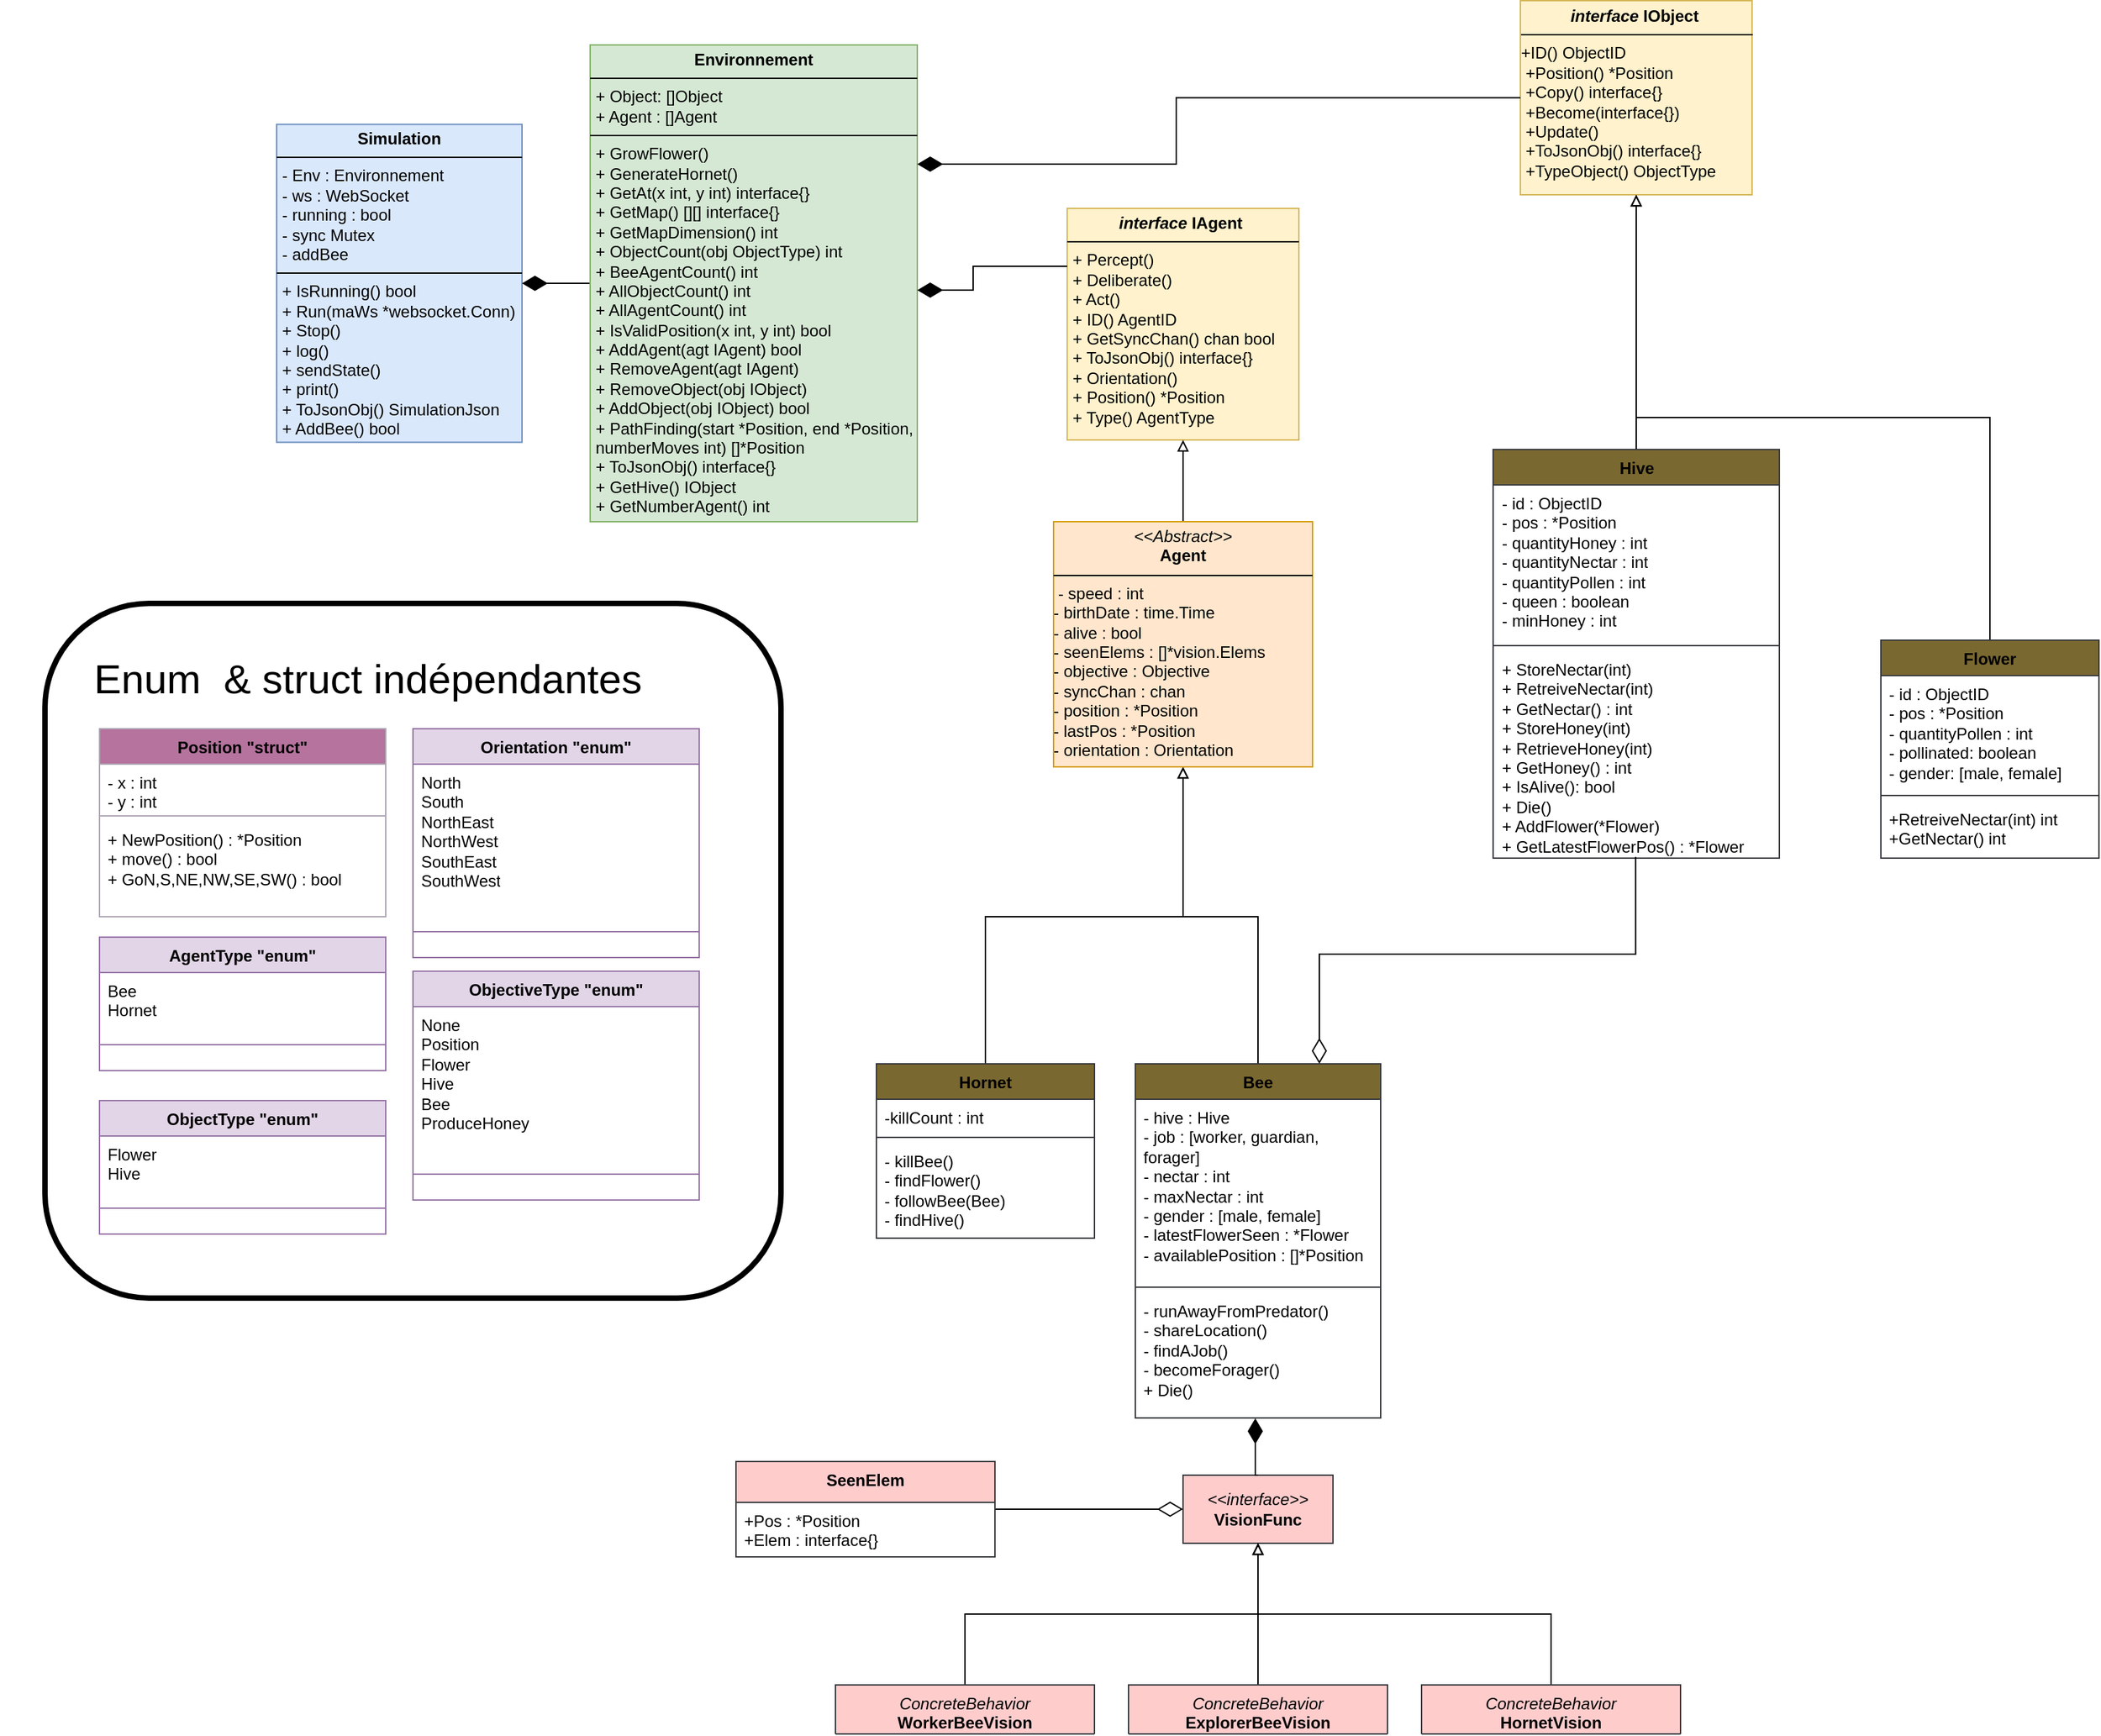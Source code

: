 <mxfile version="26.0.4">
  <diagram name="Page-1" id="HGpFZIgrX5HXIKhn64qT">
    <mxGraphModel dx="3695" dy="1498" grid="1" gridSize="10" guides="1" tooltips="1" connect="1" arrows="1" fold="1" page="1" pageScale="1" pageWidth="827" pageHeight="1169" math="0" shadow="0">
      <root>
        <mxCell id="0" />
        <mxCell id="1" parent="0" />
        <mxCell id="73OWAqlcFQXWZOg_Nexa-3" value="&lt;p style=&quot;margin:0px;margin-top:4px;text-align:center;&quot;&gt;&lt;b&gt;&lt;i&gt;interface&lt;/i&gt; IAgent&amp;nbsp;&lt;/b&gt;&lt;/p&gt;&lt;hr size=&quot;1&quot; style=&quot;border-style:solid;&quot;&gt;&lt;p style=&quot;margin:0px;margin-left:4px;&quot;&gt;&lt;/p&gt;&lt;p style=&quot;margin:0px;margin-left:4px;&quot;&gt;+ Percept()&lt;/p&gt;&lt;p style=&quot;margin:0px;margin-left:4px;&quot;&gt;+ Deliberate()&lt;/p&gt;&lt;p style=&quot;margin:0px;margin-left:4px;&quot;&gt;+ Act()&lt;/p&gt;&lt;p style=&quot;margin:0px;margin-left:4px;&quot;&gt;+ ID() AgentID&lt;/p&gt;&lt;p style=&quot;margin:0px;margin-left:4px;&quot;&gt;&lt;span class=&quot;&quot;&gt;+ GetSyncChan() &lt;/span&gt;&lt;span class=&quot;hljs-keyword&quot;&gt;chan&lt;/span&gt;&lt;span class=&quot;&quot;&gt; &lt;/span&gt;&lt;span class=&quot;hljs-type&quot;&gt;bool&lt;/span&gt;&lt;/p&gt;&lt;p style=&quot;margin:0px;margin-left:4px;&quot;&gt;&lt;span class=&quot;&quot;&gt;+ ToJsonObj() &lt;/span&gt;&lt;span class=&quot;hljs-keyword&quot;&gt;interface&lt;/span&gt;&lt;span class=&quot;&quot;&gt;{}&lt;/span&gt;&lt;/p&gt;&lt;p style=&quot;margin:0px;margin-left:4px;&quot;&gt;+ Orientation()&lt;/p&gt;&lt;p style=&quot;margin:0px;margin-left:4px;&quot;&gt;+ Position() *Position&lt;/p&gt;&lt;p style=&quot;margin:0px;margin-left:4px;&quot;&gt;+ Type() AgentType&lt;br&gt;&lt;/p&gt;" style="verticalAlign=top;align=left;overflow=fill;html=1;whiteSpace=wrap;fillColor=#fff2cc;strokeColor=#d6b656;" parent="1" vertex="1">
          <mxGeometry x="370" y="180" width="170" height="170" as="geometry" />
        </mxCell>
        <mxCell id="73OWAqlcFQXWZOg_Nexa-19" style="edgeStyle=orthogonalEdgeStyle;rounded=0;orthogonalLoop=1;jettySize=auto;html=1;exitX=0.5;exitY=0;exitDx=0;exitDy=0;entryX=0.5;entryY=1;entryDx=0;entryDy=0;endArrow=block;endFill=0;" parent="1" source="26" target="73OWAqlcFQXWZOg_Nexa-18" edge="1">
          <mxGeometry relative="1" as="geometry">
            <Array as="points">
              <mxPoint x="510" y="700" />
              <mxPoint x="455" y="700" />
            </Array>
            <mxPoint x="510" y="640" as="sourcePoint" />
          </mxGeometry>
        </mxCell>
        <mxCell id="73OWAqlcFQXWZOg_Nexa-20" value="" style="edgeStyle=orthogonalEdgeStyle;rounded=0;orthogonalLoop=1;jettySize=auto;html=1;endArrow=block;endFill=0;" parent="1" source="73OWAqlcFQXWZOg_Nexa-12" target="73OWAqlcFQXWZOg_Nexa-18" edge="1">
          <mxGeometry relative="1" as="geometry">
            <Array as="points">
              <mxPoint x="310" y="700" />
              <mxPoint x="455" y="700" />
            </Array>
          </mxGeometry>
        </mxCell>
        <mxCell id="73OWAqlcFQXWZOg_Nexa-12" value="Hornet" style="swimlane;fontStyle=1;align=center;verticalAlign=top;childLayout=stackLayout;horizontal=1;startSize=26;horizontalStack=0;resizeParent=1;resizeParentMax=0;resizeLast=0;collapsible=1;marginBottom=0;whiteSpace=wrap;html=1;fillColor=#7A6831;strokeColor=#36393d;" parent="1" vertex="1">
          <mxGeometry x="230" y="808" width="160" height="128" as="geometry" />
        </mxCell>
        <mxCell id="n9HBEQxdO-5HL-zYlEdZ-55" value="&lt;div&gt;-killCount : int&lt;br&gt;&lt;/div&gt;" style="text;strokeColor=none;fillColor=none;align=left;verticalAlign=top;spacingLeft=4;spacingRight=4;overflow=hidden;rotatable=0;points=[[0,0.5],[1,0.5]];portConstraint=eastwest;whiteSpace=wrap;html=1;" vertex="1" parent="73OWAqlcFQXWZOg_Nexa-12">
          <mxGeometry y="26" width="160" height="24" as="geometry" />
        </mxCell>
        <mxCell id="73OWAqlcFQXWZOg_Nexa-14" value="" style="line;strokeWidth=1;fillColor=none;align=left;verticalAlign=middle;spacingTop=-1;spacingLeft=3;spacingRight=3;rotatable=0;labelPosition=right;points=[];portConstraint=eastwest;strokeColor=inherit;" parent="73OWAqlcFQXWZOg_Nexa-12" vertex="1">
          <mxGeometry y="50" width="160" height="8" as="geometry" />
        </mxCell>
        <mxCell id="73OWAqlcFQXWZOg_Nexa-15" value="&lt;div&gt;- killBee()&lt;br&gt;&lt;/div&gt;&lt;div&gt;- findFlower()&lt;/div&gt;&lt;div&gt;&lt;span style=&quot;background-color: initial;&quot;&gt;- followBee(Bee)&lt;/span&gt;&lt;br&gt;&lt;/div&gt;&lt;div&gt;- findHive()&lt;/div&gt;" style="text;strokeColor=none;fillColor=none;align=left;verticalAlign=top;spacingLeft=4;spacingRight=4;overflow=hidden;rotatable=0;points=[[0,0.5],[1,0.5]];portConstraint=eastwest;whiteSpace=wrap;html=1;" parent="73OWAqlcFQXWZOg_Nexa-12" vertex="1">
          <mxGeometry y="58" width="160" height="70" as="geometry" />
        </mxCell>
        <mxCell id="2" style="edgeStyle=none;html=1;exitX=0.5;exitY=0;exitDx=0;exitDy=0;entryX=0.5;entryY=1;entryDx=0;entryDy=0;endArrow=block;endFill=0;" parent="1" source="73OWAqlcFQXWZOg_Nexa-18" target="73OWAqlcFQXWZOg_Nexa-3" edge="1">
          <mxGeometry relative="1" as="geometry" />
        </mxCell>
        <mxCell id="73OWAqlcFQXWZOg_Nexa-18" value="&lt;p style=&quot;margin:0px;margin-top:4px;text-align:center;&quot;&gt;&lt;i&gt;&amp;lt;&amp;lt;Abstract&amp;gt;&amp;gt;&lt;/i&gt;&lt;br&gt;&lt;b&gt;Agent&lt;/b&gt;&lt;/p&gt;&lt;hr size=&quot;1&quot; style=&quot;border-style:solid;&quot;&gt;&lt;div&gt;&lt;span style=&quot;background-color: initial;&quot;&gt;&amp;nbsp;- speed : int&lt;/span&gt;&lt;/div&gt;&lt;div&gt;&lt;span style=&quot;background-color: initial;&quot;&gt;- birthDate : time.Time&lt;/span&gt;&lt;/div&gt;&lt;div&gt;&lt;span style=&quot;background-color: initial;&quot;&gt;- alive : bool&lt;/span&gt;&lt;/div&gt;&lt;div&gt;&lt;span style=&quot;background-color: initial;&quot;&gt;- seenElems : []*vision.Elems&lt;/span&gt;&lt;/div&gt;&lt;div&gt;&lt;span style=&quot;background-color: initial;&quot;&gt;- objective : Objective&lt;/span&gt;&lt;/div&gt;&lt;div&gt;&lt;span style=&quot;background-color: initial;&quot;&gt;- syncChan : chan&lt;/span&gt;&lt;/div&gt;&lt;div&gt;&lt;span style=&quot;background-color: initial;&quot;&gt;- position : *Position&lt;/span&gt;&lt;/div&gt;&lt;div&gt;&lt;span style=&quot;background-color: initial;&quot;&gt;- lastPos : *Position&lt;/span&gt;&lt;/div&gt;&lt;div&gt;&lt;span style=&quot;background-color: initial;&quot;&gt;- orientation : Orientation&amp;nbsp;&lt;/span&gt;&lt;/div&gt;" style="verticalAlign=top;align=left;overflow=fill;html=1;whiteSpace=wrap;fillColor=#ffe6cc;strokeColor=#d79b00;fillStyle=auto;" parent="1" vertex="1">
          <mxGeometry x="360" y="410" width="190" height="180" as="geometry" />
        </mxCell>
        <mxCell id="73OWAqlcFQXWZOg_Nexa-22" value="&lt;p style=&quot;margin:0px;margin-top:4px;text-align:center;&quot;&gt;&lt;b&gt;Simulation&lt;/b&gt;&lt;/p&gt;&lt;hr size=&quot;1&quot; style=&quot;border-style:solid;&quot;&gt;&lt;p style=&quot;margin:0px;margin-left:4px;&quot;&gt;- Env : Environnement&lt;/p&gt;&lt;p style=&quot;margin:0px;margin-left:4px;&quot;&gt;- ws : WebSocket&lt;/p&gt;&lt;p style=&quot;margin:0px;margin-left:4px;&quot;&gt;- running : bool&lt;/p&gt;&lt;p style=&quot;margin:0px;margin-left:4px;&quot;&gt;- sync Mutex&lt;/p&gt;&lt;p style=&quot;margin:0px;margin-left:4px;&quot;&gt;- addBee&lt;/p&gt;&lt;hr size=&quot;1&quot; style=&quot;border-style:solid;&quot;&gt;&lt;p style=&quot;margin:0px;margin-left:4px;&quot;&gt;+ IsRunning() bool&lt;/p&gt;&lt;p style=&quot;margin:0px;margin-left:4px;&quot;&gt;+ Run(maWs *websocket.Conn)&lt;/p&gt;&lt;p style=&quot;margin:0px;margin-left:4px;&quot;&gt;+ Stop()&lt;/p&gt;&lt;p style=&quot;margin:0px;margin-left:4px;&quot;&gt;+ log()&lt;/p&gt;&lt;p style=&quot;margin:0px;margin-left:4px;&quot;&gt;+ sendState()&lt;/p&gt;&lt;p style=&quot;margin:0px;margin-left:4px;&quot;&gt;+ print()&lt;/p&gt;&lt;p style=&quot;margin:0px;margin-left:4px;&quot;&gt;+ ToJsonObj() SimulationJson&lt;/p&gt;&lt;p style=&quot;margin:0px;margin-left:4px;&quot;&gt;+ AddBee() bool&lt;/p&gt;" style="verticalAlign=top;align=left;overflow=fill;html=1;whiteSpace=wrap;fillColor=#dae8fc;strokeColor=#6c8ebf;" parent="1" vertex="1">
          <mxGeometry x="-210" y="118.29" width="180" height="233.43" as="geometry" />
        </mxCell>
        <mxCell id="73OWAqlcFQXWZOg_Nexa-25" style="edgeStyle=orthogonalEdgeStyle;rounded=0;orthogonalLoop=1;jettySize=auto;html=1;exitX=0;exitY=0.5;exitDx=0;exitDy=0;endArrow=diamondThin;endFill=1;endSize=16;" parent="1" source="73OWAqlcFQXWZOg_Nexa-23" target="73OWAqlcFQXWZOg_Nexa-22" edge="1">
          <mxGeometry relative="1" as="geometry" />
        </mxCell>
        <mxCell id="73OWAqlcFQXWZOg_Nexa-23" value="&lt;p style=&quot;margin:0px;margin-top:4px;text-align:center;&quot;&gt;&lt;b&gt;Environnement&lt;/b&gt;&lt;/p&gt;&lt;hr size=&quot;1&quot; style=&quot;border-style:solid;&quot;&gt;&lt;p style=&quot;margin:0px;margin-left:4px;&quot;&gt;+ Object: []Object&lt;/p&gt;&lt;p style=&quot;margin:0px;margin-left:4px;&quot;&gt;+ Agent : []Agent&lt;/p&gt;&lt;hr size=&quot;1&quot; style=&quot;border-style:solid;&quot;&gt;&lt;p style=&quot;margin:0px;margin-left:4px;&quot;&gt;+ GrowFlower()&lt;/p&gt;&lt;p style=&quot;margin:0px;margin-left:4px;&quot;&gt;+ GenerateHornet()&lt;/p&gt;&lt;p style=&quot;margin:0px;margin-left:4px;&quot;&gt;+ GetAt(x int, y int) interface{}&lt;/p&gt;&lt;p style=&quot;margin:0px;margin-left:4px;&quot;&gt;+ GetMap() [][] interface{}&lt;/p&gt;&lt;p style=&quot;margin:0px;margin-left:4px;&quot;&gt;+ GetMapDimension() int&lt;/p&gt;&lt;p style=&quot;margin:0px;margin-left:4px;&quot;&gt;+ ObjectCount(obj ObjectType) int&lt;/p&gt;&lt;p style=&quot;margin:0px;margin-left:4px;&quot;&gt;+ BeeAgentCount() int&lt;/p&gt;&lt;p style=&quot;margin:0px;margin-left:4px;&quot;&gt;+ AllObjectCount() int&lt;/p&gt;&lt;p style=&quot;margin:0px;margin-left:4px;&quot;&gt;+ AllAgentCount() int&lt;/p&gt;&lt;p style=&quot;margin:0px;margin-left:4px;&quot;&gt;+ IsValidPosition(x int, y int) bool&lt;/p&gt;&lt;p style=&quot;margin:0px;margin-left:4px;&quot;&gt;+ AddAgent(agt IAgent) bool&lt;/p&gt;&lt;p style=&quot;margin:0px;margin-left:4px;&quot;&gt;+ RemoveAgent(agt IAgent)&lt;/p&gt;&lt;p style=&quot;margin:0px;margin-left:4px;&quot;&gt;+ RemoveObject(obj IObject)&lt;/p&gt;&lt;p style=&quot;margin:0px;margin-left:4px;&quot;&gt;+ AddObject(obj IObject) bool&lt;/p&gt;&lt;p style=&quot;margin:0px;margin-left:4px;&quot;&gt;+ PathFinding(start *Position, end *Position, numberMoves int) []*Position&lt;/p&gt;&lt;p style=&quot;margin:0px;margin-left:4px;&quot;&gt;+ ToJsonObj() interface{}&lt;/p&gt;&lt;p style=&quot;margin:0px;margin-left:4px;&quot;&gt;+ GetHive() IObject&lt;/p&gt;&lt;p style=&quot;margin:0px;margin-left:4px;&quot;&gt;+ GetNumberAgent() int&lt;/p&gt;" style="verticalAlign=top;align=left;overflow=fill;html=1;whiteSpace=wrap;fillColor=#d5e8d4;strokeColor=#82b366;" parent="1" vertex="1">
          <mxGeometry x="20" y="60" width="240" height="350" as="geometry" />
        </mxCell>
        <mxCell id="73OWAqlcFQXWZOg_Nexa-28" value="&lt;p style=&quot;margin:0px;margin-top:4px;text-align:center;&quot;&gt;&lt;b&gt;&lt;font face=&quot;Helvetica&quot;&gt;&lt;i&gt;interface&lt;/i&gt; IObject&amp;nbsp;&lt;/font&gt;&lt;/b&gt;&lt;/p&gt;&lt;hr size=&quot;1&quot; style=&quot;border-style:solid;&quot;&gt;&lt;font face=&quot;Helvetica&quot;&gt;&lt;span class=&quot;&quot;&gt;+ID() ObjectID&lt;br&gt;&amp;nbsp;+Position() *Position&lt;br&gt;&amp;nbsp;+Copy() interface{}&lt;br&gt;&amp;nbsp;+Become(interface{})&lt;br&gt;&amp;nbsp;+Update()&lt;br&gt;&amp;nbsp;+ToJsonObj() interface{}&lt;br&gt;&amp;nbsp;+TypeObject() ObjectType&lt;/span&gt;&lt;/font&gt;" style="verticalAlign=top;align=left;overflow=fill;html=1;whiteSpace=wrap;fillColor=#fff2cc;strokeColor=#d6b656;" parent="1" vertex="1">
          <mxGeometry x="702.5" y="27.5" width="170" height="142.5" as="geometry" />
        </mxCell>
        <mxCell id="73OWAqlcFQXWZOg_Nexa-34" style="edgeStyle=orthogonalEdgeStyle;rounded=0;orthogonalLoop=1;jettySize=auto;html=1;endArrow=diamondThin;endFill=1;endSize=16;entryX=1;entryY=0.25;entryDx=0;entryDy=0;exitX=0;exitY=0.5;exitDx=0;exitDy=0;" parent="1" source="73OWAqlcFQXWZOg_Nexa-28" target="73OWAqlcFQXWZOg_Nexa-23" edge="1">
          <mxGeometry relative="1" as="geometry">
            <mxPoint x="753.75" y="-60" as="sourcePoint" />
            <mxPoint x="266.25" y="123.75" as="targetPoint" />
            <Array as="points">
              <mxPoint x="450" y="99" />
              <mxPoint x="450" y="147" />
            </Array>
          </mxGeometry>
        </mxCell>
        <mxCell id="73OWAqlcFQXWZOg_Nexa-49" style="edgeStyle=orthogonalEdgeStyle;rounded=0;orthogonalLoop=1;jettySize=auto;html=1;exitX=0.5;exitY=0;exitDx=0;exitDy=0;entryX=0.5;entryY=1;entryDx=0;entryDy=0;endArrow=block;endFill=0;" parent="1" source="73OWAqlcFQXWZOg_Nexa-35" target="73OWAqlcFQXWZOg_Nexa-28" edge="1">
          <mxGeometry relative="1" as="geometry">
            <mxPoint x="882.5" y="360" as="targetPoint" />
          </mxGeometry>
        </mxCell>
        <mxCell id="73OWAqlcFQXWZOg_Nexa-35" value="Flower" style="swimlane;fontStyle=1;align=center;verticalAlign=top;childLayout=stackLayout;horizontal=1;startSize=26;horizontalStack=0;resizeParent=1;resizeParentMax=0;resizeLast=0;collapsible=1;marginBottom=0;whiteSpace=wrap;html=1;fillColor=#7A6831;strokeColor=#36393d;" parent="1" vertex="1">
          <mxGeometry x="967" y="497" width="160" height="160" as="geometry" />
        </mxCell>
        <mxCell id="n9HBEQxdO-5HL-zYlEdZ-54" value="&lt;div&gt;- id : ObjectID&lt;/div&gt;&lt;div&gt;- pos : *Position&lt;br&gt;&lt;/div&gt;- quantityPollen : int&lt;br&gt;- pollinated: boolean&lt;br&gt;- gender: [male, female]" style="text;strokeColor=none;fillColor=none;align=left;verticalAlign=top;spacingLeft=4;spacingRight=4;overflow=hidden;rotatable=0;points=[[0,0.5],[1,0.5]];portConstraint=eastwest;whiteSpace=wrap;html=1;" vertex="1" parent="73OWAqlcFQXWZOg_Nexa-35">
          <mxGeometry y="26" width="160" height="84" as="geometry" />
        </mxCell>
        <mxCell id="73OWAqlcFQXWZOg_Nexa-37" value="" style="line;strokeWidth=1;fillColor=none;align=left;verticalAlign=middle;spacingTop=-1;spacingLeft=3;spacingRight=3;rotatable=0;labelPosition=right;points=[];portConstraint=eastwest;strokeColor=inherit;" parent="73OWAqlcFQXWZOg_Nexa-35" vertex="1">
          <mxGeometry y="110" width="160" height="8" as="geometry" />
        </mxCell>
        <mxCell id="73OWAqlcFQXWZOg_Nexa-36" value="&lt;div&gt;+RetreiveNectar(int) int&lt;br&gt;+GetNectar() int&lt;/div&gt;" style="text;strokeColor=none;fillColor=none;align=left;verticalAlign=top;spacingLeft=4;spacingRight=4;overflow=hidden;rotatable=0;points=[[0,0.5],[1,0.5]];portConstraint=eastwest;whiteSpace=wrap;html=1;" parent="73OWAqlcFQXWZOg_Nexa-35" vertex="1">
          <mxGeometry y="118" width="160" height="42" as="geometry" />
        </mxCell>
        <mxCell id="73OWAqlcFQXWZOg_Nexa-51" style="edgeStyle=orthogonalEdgeStyle;rounded=0;orthogonalLoop=1;jettySize=auto;html=1;exitX=0.5;exitY=0;exitDx=0;exitDy=0;entryX=0.5;entryY=1;entryDx=0;entryDy=0;endArrow=block;endFill=0;" parent="1" source="73OWAqlcFQXWZOg_Nexa-39" target="73OWAqlcFQXWZOg_Nexa-28" edge="1">
          <mxGeometry relative="1" as="geometry">
            <mxPoint x="787.5" y="400" as="targetPoint" />
          </mxGeometry>
        </mxCell>
        <mxCell id="73OWAqlcFQXWZOg_Nexa-39" value="Hive" style="swimlane;fontStyle=1;align=center;verticalAlign=top;childLayout=stackLayout;horizontal=1;startSize=26;horizontalStack=0;resizeParent=1;resizeParentMax=0;resizeLast=0;collapsible=1;marginBottom=0;whiteSpace=wrap;html=1;fillColor=#7A6831;strokeColor=#36393d;" parent="1" vertex="1">
          <mxGeometry x="682.5" y="357" width="210" height="300" as="geometry" />
        </mxCell>
        <mxCell id="73OWAqlcFQXWZOg_Nexa-40" value="&lt;div&gt;- id : ObjectID&lt;/div&gt;&lt;div&gt;- pos : *Position&lt;br&gt;&lt;/div&gt;&lt;div&gt;- quantityHoney : int&lt;/div&gt;- quantityNectar : int&lt;br&gt;- quantityPollen : int&lt;br&gt;- queen : boolean&lt;br&gt;- minHoney : int" style="text;strokeColor=none;fillColor=none;align=left;verticalAlign=top;spacingLeft=4;spacingRight=4;overflow=hidden;rotatable=0;points=[[0,0.5],[1,0.5]];portConstraint=eastwest;whiteSpace=wrap;html=1;" parent="73OWAqlcFQXWZOg_Nexa-39" vertex="1">
          <mxGeometry y="26" width="210" height="114" as="geometry" />
        </mxCell>
        <mxCell id="73OWAqlcFQXWZOg_Nexa-41" value="" style="line;strokeWidth=1;fillColor=none;align=left;verticalAlign=middle;spacingTop=-1;spacingLeft=3;spacingRight=3;rotatable=0;labelPosition=right;points=[];portConstraint=eastwest;strokeColor=inherit;" parent="73OWAqlcFQXWZOg_Nexa-39" vertex="1">
          <mxGeometry y="140" width="210" height="8" as="geometry" />
        </mxCell>
        <mxCell id="73OWAqlcFQXWZOg_Nexa-42" value="&lt;div&gt;+ StoreNectar(int)&lt;br&gt;&lt;/div&gt;&lt;div&gt;+ RetreiveNectar(int)&lt;/div&gt;&lt;div&gt;+ GetNectar() : int&lt;br&gt;&lt;/div&gt;&lt;div&gt;+ StoreHoney(int)&lt;/div&gt;&lt;div&gt;+ RetrieveHoney(int) &lt;br&gt;&lt;/div&gt;&lt;div&gt;+ GetHoney() : int&lt;br&gt;&lt;/div&gt;&lt;div&gt;+ IsAlive(): bool&lt;/div&gt;&lt;div&gt;+ Die()&lt;/div&gt;&lt;div&gt;+ AddFlower(*Flower)&lt;/div&gt;&lt;div&gt;+ GetLatestFlowerPos() : *Flower&lt;br&gt;&lt;/div&gt;&lt;div&gt;&lt;br&gt;&lt;/div&gt;" style="text;strokeColor=none;fillColor=none;align=left;verticalAlign=top;spacingLeft=4;spacingRight=4;overflow=hidden;rotatable=0;points=[[0,0.5],[1,0.5]];portConstraint=eastwest;whiteSpace=wrap;html=1;" parent="73OWAqlcFQXWZOg_Nexa-39" vertex="1">
          <mxGeometry y="148" width="210" height="152" as="geometry" />
        </mxCell>
        <mxCell id="n9HBEQxdO-5HL-zYlEdZ-48" style="edgeStyle=orthogonalEdgeStyle;rounded=0;orthogonalLoop=1;jettySize=auto;html=1;exitX=0;exitY=0.5;exitDx=0;exitDy=0;entryX=1;entryY=0.5;entryDx=0;entryDy=0;startArrow=diamondThin;startFill=0;endArrow=none;endFill=0;startSize=16;" edge="1" parent="1" source="73OWAqlcFQXWZOg_Nexa-52" target="n9HBEQxdO-5HL-zYlEdZ-45">
          <mxGeometry relative="1" as="geometry" />
        </mxCell>
        <mxCell id="73OWAqlcFQXWZOg_Nexa-52" value="&lt;i&gt;&amp;lt;&amp;lt;interface&amp;gt;&amp;gt;&lt;/i&gt;&lt;br&gt;&lt;div&gt;&lt;b&gt;VisionFunc&lt;/b&gt;&lt;/div&gt;" style="html=1;whiteSpace=wrap;fillColor=#ffcccc;strokeColor=#36393d;" parent="1" vertex="1">
          <mxGeometry x="455" y="1110" width="110" height="50" as="geometry" />
        </mxCell>
        <mxCell id="73OWAqlcFQXWZOg_Nexa-53" style="edgeStyle=orthogonalEdgeStyle;rounded=0;orthogonalLoop=1;jettySize=auto;html=1;exitX=0.5;exitY=0;exitDx=0;exitDy=0;endArrow=diamondThin;endFill=1;endSize=16;entryX=0.489;entryY=1.003;entryDx=0;entryDy=0;entryPerimeter=0;" parent="1" source="73OWAqlcFQXWZOg_Nexa-52" target="28" edge="1">
          <mxGeometry relative="1" as="geometry">
            <mxPoint x="509" y="1074" as="targetPoint" />
          </mxGeometry>
        </mxCell>
        <mxCell id="73OWAqlcFQXWZOg_Nexa-55" style="edgeStyle=orthogonalEdgeStyle;rounded=0;orthogonalLoop=1;jettySize=auto;html=1;exitX=0.5;exitY=0;exitDx=0;exitDy=0;entryX=0.5;entryY=1;entryDx=0;entryDy=0;endArrow=block;endFill=0;" parent="1" source="20" target="73OWAqlcFQXWZOg_Nexa-52" edge="1">
          <mxGeometry relative="1" as="geometry" />
        </mxCell>
        <mxCell id="5" style="edgeStyle=orthogonalEdgeStyle;rounded=0;orthogonalLoop=1;jettySize=auto;html=1;exitX=0;exitY=0.25;exitDx=0;exitDy=0;endArrow=diamondThin;endFill=1;endSize=16;" parent="1" source="73OWAqlcFQXWZOg_Nexa-3" edge="1">
          <mxGeometry relative="1" as="geometry">
            <mxPoint x="830" y="95" as="sourcePoint" />
            <mxPoint x="260" y="240" as="targetPoint" />
            <Array as="points">
              <mxPoint x="301" y="223" />
              <mxPoint x="301" y="240" />
            </Array>
          </mxGeometry>
        </mxCell>
        <mxCell id="20" value="&lt;i style=&quot;font-weight: 400;&quot;&gt;ConcreteBehavior&lt;br&gt;&lt;/i&gt;&lt;span style=&quot;font-weight: 400;&quot;&gt;&lt;b&gt;WorkerBeeVision&lt;br&gt;&lt;/b&gt;&lt;/span&gt;" style="swimlane;fontStyle=1;align=center;verticalAlign=top;childLayout=stackLayout;horizontal=1;startSize=40;horizontalStack=0;resizeParent=1;resizeParentMax=0;resizeLast=0;collapsible=1;marginBottom=0;whiteSpace=wrap;html=1;fillColor=#ffcccc;strokeColor=#36393d;" parent="1" vertex="1">
          <mxGeometry x="200" y="1264" width="190" height="36" as="geometry" />
        </mxCell>
        <mxCell id="n9HBEQxdO-5HL-zYlEdZ-58" style="edgeStyle=orthogonalEdgeStyle;shape=connector;rounded=0;orthogonalLoop=1;jettySize=auto;html=1;exitX=0.75;exitY=0;exitDx=0;exitDy=0;strokeColor=default;align=center;verticalAlign=middle;fontFamily=Helvetica;fontSize=11;fontColor=default;labelBackgroundColor=default;endArrow=none;endFill=0;entryX=0.498;entryY=0.994;entryDx=0;entryDy=0;entryPerimeter=0;startArrow=diamondThin;startFill=0;startSize=16;" edge="1" parent="1" source="26" target="73OWAqlcFQXWZOg_Nexa-42">
          <mxGeometry relative="1" as="geometry">
            <mxPoint x="780" y="690" as="targetPoint" />
          </mxGeometry>
        </mxCell>
        <mxCell id="26" value="Bee" style="swimlane;fontStyle=1;align=center;verticalAlign=top;childLayout=stackLayout;horizontal=1;startSize=26;horizontalStack=0;resizeParent=1;resizeParentMax=0;resizeLast=0;collapsible=1;marginBottom=0;whiteSpace=wrap;html=1;fillColor=#7A6831;strokeColor=#36393d;" parent="1" vertex="1">
          <mxGeometry x="420" y="808" width="180" height="260" as="geometry" />
        </mxCell>
        <mxCell id="29" value="&lt;div&gt;- hive : Hive&lt;br&gt;&lt;/div&gt;&lt;div&gt;- job : [worker, guardian, forager]&lt;br&gt;&lt;/div&gt;&lt;div&gt;- nectar : int&lt;/div&gt;&lt;div&gt;- maxNectar : int&lt;/div&gt;&lt;div&gt;&lt;span style=&quot;background-color: initial;&quot;&gt;- gender : [male, female]&lt;/span&gt;&lt;/div&gt;&lt;div&gt;&lt;span style=&quot;background-color: initial;&quot;&gt;- latestFlowerSeen : *Flower&lt;/span&gt;&lt;/div&gt;&lt;div&gt;&lt;span style=&quot;background-color: initial;&quot;&gt;- availablePosition : []*Position&lt;/span&gt;&lt;/div&gt;" style="text;strokeColor=none;fillColor=none;align=left;verticalAlign=top;spacingLeft=4;spacingRight=4;overflow=hidden;rotatable=0;points=[[0,0.5],[1,0.5]];portConstraint=eastwest;whiteSpace=wrap;html=1;" parent="26" vertex="1">
          <mxGeometry y="26" width="180" height="134" as="geometry" />
        </mxCell>
        <mxCell id="27" value="" style="line;strokeWidth=1;fillColor=none;align=left;verticalAlign=middle;spacingTop=-1;spacingLeft=3;spacingRight=3;rotatable=0;labelPosition=right;points=[];portConstraint=eastwest;strokeColor=inherit;" parent="26" vertex="1">
          <mxGeometry y="160" width="180" height="8" as="geometry" />
        </mxCell>
        <mxCell id="28" value="&lt;span style=&quot;background-color: initial;&quot;&gt;- runAwayFromPredator()&lt;/span&gt;&lt;br&gt;&lt;div&gt;- shareLocation()&lt;/div&gt;&lt;div&gt;- findAJob()&lt;/div&gt;&lt;div&gt;- becomeForager()&lt;/div&gt;&lt;div&gt;+ Die()&lt;/div&gt;" style="text;strokeColor=none;fillColor=none;align=left;verticalAlign=top;spacingLeft=4;spacingRight=4;overflow=hidden;rotatable=0;points=[[0,0.5],[1,0.5]];portConstraint=eastwest;whiteSpace=wrap;html=1;" parent="26" vertex="1">
          <mxGeometry y="168" width="180" height="92" as="geometry" />
        </mxCell>
        <mxCell id="Lo6yCbSQAKc7gAuxm41h-45" value="&lt;font style=&quot;font-size: 30px;&quot;&gt;Enum &amp;nbsp;&amp;amp; struct indépendantes&lt;/font&gt;" style="text;html=1;align=center;verticalAlign=middle;whiteSpace=wrap;rounded=0;" parent="1" vertex="1">
          <mxGeometry x="-413" y="510" width="540" height="30" as="geometry" />
        </mxCell>
        <mxCell id="Lo6yCbSQAKc7gAuxm41h-48" value="Orientation &quot;enum&quot;" style="swimlane;fontStyle=1;align=center;verticalAlign=top;childLayout=stackLayout;horizontal=1;startSize=26;horizontalStack=0;resizeParent=1;resizeParentMax=0;resizeLast=0;collapsible=1;marginBottom=0;whiteSpace=wrap;html=1;fillColor=#e1d5e7;strokeColor=#9673a6;" parent="1" vertex="1">
          <mxGeometry x="-110" y="562" width="210" height="168" as="geometry" />
        </mxCell>
        <mxCell id="Lo6yCbSQAKc7gAuxm41h-49" value="North&lt;div&gt;South&lt;/div&gt;&lt;div&gt;NorthEast&lt;/div&gt;&lt;div&gt;NorthWest&lt;/div&gt;&lt;div&gt;SouthEast&lt;/div&gt;&lt;div&gt;SouthWest&lt;/div&gt;" style="text;strokeColor=none;fillColor=none;align=left;verticalAlign=top;spacingLeft=4;spacingRight=4;overflow=hidden;rotatable=0;points=[[0,0.5],[1,0.5]];portConstraint=eastwest;whiteSpace=wrap;html=1;" parent="Lo6yCbSQAKc7gAuxm41h-48" vertex="1">
          <mxGeometry y="26" width="210" height="104" as="geometry" />
        </mxCell>
        <mxCell id="Lo6yCbSQAKc7gAuxm41h-50" value="" style="line;strokeWidth=1;fillColor=none;align=left;verticalAlign=middle;spacingTop=-1;spacingLeft=3;spacingRight=3;rotatable=0;labelPosition=right;points=[];portConstraint=eastwest;strokeColor=inherit;" parent="Lo6yCbSQAKc7gAuxm41h-48" vertex="1">
          <mxGeometry y="130" width="210" height="38" as="geometry" />
        </mxCell>
        <mxCell id="Lo6yCbSQAKc7gAuxm41h-51" value="AgentType &quot;enum&quot;" style="swimlane;fontStyle=1;align=center;verticalAlign=top;childLayout=stackLayout;horizontal=1;startSize=26;horizontalStack=0;resizeParent=1;resizeParentMax=0;resizeLast=0;collapsible=1;marginBottom=0;whiteSpace=wrap;html=1;fillColor=#e1d5e7;strokeColor=#9673a6;" parent="1" vertex="1">
          <mxGeometry x="-340" y="715" width="210" height="98" as="geometry" />
        </mxCell>
        <mxCell id="Lo6yCbSQAKc7gAuxm41h-52" value="Bee&lt;div&gt;Hornet&lt;/div&gt;" style="text;strokeColor=none;fillColor=none;align=left;verticalAlign=top;spacingLeft=4;spacingRight=4;overflow=hidden;rotatable=0;points=[[0,0.5],[1,0.5]];portConstraint=eastwest;whiteSpace=wrap;html=1;" parent="Lo6yCbSQAKc7gAuxm41h-51" vertex="1">
          <mxGeometry y="26" width="210" height="34" as="geometry" />
        </mxCell>
        <mxCell id="Lo6yCbSQAKc7gAuxm41h-53" value="" style="line;strokeWidth=1;fillColor=none;align=left;verticalAlign=middle;spacingTop=-1;spacingLeft=3;spacingRight=3;rotatable=0;labelPosition=right;points=[];portConstraint=eastwest;strokeColor=inherit;" parent="Lo6yCbSQAKc7gAuxm41h-51" vertex="1">
          <mxGeometry y="60" width="210" height="38" as="geometry" />
        </mxCell>
        <mxCell id="Lo6yCbSQAKc7gAuxm41h-54" value="ObjectType &quot;enum&quot;" style="swimlane;fontStyle=1;align=center;verticalAlign=top;childLayout=stackLayout;horizontal=1;startSize=26;horizontalStack=0;resizeParent=1;resizeParentMax=0;resizeLast=0;collapsible=1;marginBottom=0;whiteSpace=wrap;html=1;fillColor=#e1d5e7;strokeColor=#9673a6;" parent="1" vertex="1">
          <mxGeometry x="-340" y="835" width="210" height="98" as="geometry" />
        </mxCell>
        <mxCell id="Lo6yCbSQAKc7gAuxm41h-55" value="Flower&lt;div&gt;Hive&lt;/div&gt;" style="text;strokeColor=none;fillColor=none;align=left;verticalAlign=top;spacingLeft=4;spacingRight=4;overflow=hidden;rotatable=0;points=[[0,0.5],[1,0.5]];portConstraint=eastwest;whiteSpace=wrap;html=1;" parent="Lo6yCbSQAKc7gAuxm41h-54" vertex="1">
          <mxGeometry y="26" width="210" height="34" as="geometry" />
        </mxCell>
        <mxCell id="Lo6yCbSQAKc7gAuxm41h-56" value="" style="line;strokeWidth=1;fillColor=none;align=left;verticalAlign=middle;spacingTop=-1;spacingLeft=3;spacingRight=3;rotatable=0;labelPosition=right;points=[];portConstraint=eastwest;strokeColor=inherit;" parent="Lo6yCbSQAKc7gAuxm41h-54" vertex="1">
          <mxGeometry y="60" width="210" height="38" as="geometry" />
        </mxCell>
        <mxCell id="Lo6yCbSQAKc7gAuxm41h-60" value="ObjectiveType &quot;enum&quot;" style="swimlane;fontStyle=1;align=center;verticalAlign=top;childLayout=stackLayout;horizontal=1;startSize=26;horizontalStack=0;resizeParent=1;resizeParentMax=0;resizeLast=0;collapsible=1;marginBottom=0;whiteSpace=wrap;html=1;fillColor=#e1d5e7;strokeColor=#9673a6;" parent="1" vertex="1">
          <mxGeometry x="-110" y="740" width="210" height="168" as="geometry" />
        </mxCell>
        <mxCell id="Lo6yCbSQAKc7gAuxm41h-61" value="None&lt;div&gt;Position&lt;/div&gt;&lt;div&gt;Flower&lt;/div&gt;&lt;div&gt;Hive&lt;/div&gt;&lt;div&gt;Bee&lt;/div&gt;&lt;div&gt;ProduceHoney&lt;/div&gt;" style="text;strokeColor=none;fillColor=none;align=left;verticalAlign=top;spacingLeft=4;spacingRight=4;overflow=hidden;rotatable=0;points=[[0,0.5],[1,0.5]];portConstraint=eastwest;whiteSpace=wrap;html=1;" parent="Lo6yCbSQAKc7gAuxm41h-60" vertex="1">
          <mxGeometry y="26" width="210" height="104" as="geometry" />
        </mxCell>
        <mxCell id="Lo6yCbSQAKc7gAuxm41h-62" value="" style="line;strokeWidth=1;fillColor=none;align=left;verticalAlign=middle;spacingTop=-1;spacingLeft=3;spacingRight=3;rotatable=0;labelPosition=right;points=[];portConstraint=eastwest;strokeColor=inherit;" parent="Lo6yCbSQAKc7gAuxm41h-60" vertex="1">
          <mxGeometry y="130" width="210" height="38" as="geometry" />
        </mxCell>
        <mxCell id="Lo6yCbSQAKc7gAuxm41h-82" value="Position &quot;struct&quot;" style="swimlane;fontStyle=1;align=center;verticalAlign=top;childLayout=stackLayout;horizontal=1;startSize=26;horizontalStack=0;resizeParent=1;resizeParentMax=0;resizeLast=0;collapsible=1;marginBottom=0;whiteSpace=wrap;html=1;strokeColor=#AEA5B3;fillColor=#B5739D;" parent="1" vertex="1">
          <mxGeometry x="-340" y="562" width="210" height="138" as="geometry" />
        </mxCell>
        <mxCell id="Lo6yCbSQAKc7gAuxm41h-83" value="- x : int&lt;div&gt;- y : int&lt;/div&gt;" style="text;strokeColor=none;fillColor=none;align=left;verticalAlign=top;spacingLeft=4;spacingRight=4;overflow=hidden;rotatable=0;points=[[0,0.5],[1,0.5]];portConstraint=eastwest;whiteSpace=wrap;html=1;" parent="Lo6yCbSQAKc7gAuxm41h-82" vertex="1">
          <mxGeometry y="26" width="210" height="34" as="geometry" />
        </mxCell>
        <mxCell id="Lo6yCbSQAKc7gAuxm41h-84" value="" style="line;strokeWidth=1;fillColor=none;align=left;verticalAlign=middle;spacingTop=-1;spacingLeft=3;spacingRight=3;rotatable=0;labelPosition=right;points=[];portConstraint=eastwest;strokeColor=inherit;" parent="Lo6yCbSQAKc7gAuxm41h-82" vertex="1">
          <mxGeometry y="60" width="210" height="8" as="geometry" />
        </mxCell>
        <mxCell id="Lo6yCbSQAKc7gAuxm41h-85" value="+ NewPosition() : *Position&lt;div&gt;+ move() : bool&lt;/div&gt;&lt;div&gt;+ GoN,S,NE,NW,SE,SW() : bool&lt;/div&gt;" style="text;strokeColor=none;fillColor=none;align=left;verticalAlign=top;spacingLeft=4;spacingRight=4;overflow=hidden;rotatable=0;points=[[0,0.5],[1,0.5]];portConstraint=eastwest;whiteSpace=wrap;html=1;" parent="Lo6yCbSQAKc7gAuxm41h-82" vertex="1">
          <mxGeometry y="68" width="210" height="70" as="geometry" />
        </mxCell>
        <mxCell id="Lo6yCbSQAKc7gAuxm41h-86" value="" style="rounded=1;whiteSpace=wrap;html=1;fillColor=none;strokeWidth=4;" parent="1" vertex="1">
          <mxGeometry x="-380.0" y="470" width="540" height="510" as="geometry" />
        </mxCell>
        <mxCell id="n9HBEQxdO-5HL-zYlEdZ-45" value="SeenElem" style="swimlane;fontStyle=1;align=center;verticalAlign=top;childLayout=stackLayout;horizontal=1;startSize=30;horizontalStack=0;resizeParent=1;resizeParentMax=0;resizeLast=0;collapsible=1;marginBottom=0;whiteSpace=wrap;html=1;fillColor=#ffcccc;strokeColor=#36393d;" vertex="1" parent="1">
          <mxGeometry x="127" y="1100" width="190" height="70" as="geometry" />
        </mxCell>
        <mxCell id="n9HBEQxdO-5HL-zYlEdZ-46" value="&lt;div&gt;+Pos : *Position&lt;/div&gt;&lt;div&gt;+Elem : interface{}&lt;br&gt;&lt;/div&gt;" style="text;strokeColor=none;fillColor=none;align=left;verticalAlign=top;spacingLeft=4;spacingRight=4;overflow=hidden;rotatable=0;points=[[0,0.5],[1,0.5]];portConstraint=eastwest;whiteSpace=wrap;html=1;" vertex="1" parent="n9HBEQxdO-5HL-zYlEdZ-45">
          <mxGeometry y="30" width="190" height="40" as="geometry" />
        </mxCell>
        <mxCell id="n9HBEQxdO-5HL-zYlEdZ-53" style="edgeStyle=orthogonalEdgeStyle;shape=connector;rounded=0;orthogonalLoop=1;jettySize=auto;html=1;exitX=0.5;exitY=0;exitDx=0;exitDy=0;strokeColor=default;align=center;verticalAlign=middle;fontFamily=Helvetica;fontSize=11;fontColor=default;labelBackgroundColor=default;endArrow=block;endFill=0;entryX=0.5;entryY=1;entryDx=0;entryDy=0;" edge="1" parent="1" source="n9HBEQxdO-5HL-zYlEdZ-50" target="73OWAqlcFQXWZOg_Nexa-52">
          <mxGeometry relative="1" as="geometry">
            <mxPoint x="510" y="1160" as="targetPoint" />
          </mxGeometry>
        </mxCell>
        <mxCell id="n9HBEQxdO-5HL-zYlEdZ-50" value="&lt;i style=&quot;font-weight: 400;&quot;&gt;ConcreteBehavior&lt;br&gt;&lt;/i&gt;&lt;span style=&quot;font-weight: 400;&quot;&gt;&lt;b&gt;HornetVision&lt;br&gt;&lt;/b&gt;&lt;/span&gt;" style="swimlane;fontStyle=1;align=center;verticalAlign=top;childLayout=stackLayout;horizontal=1;startSize=40;horizontalStack=0;resizeParent=1;resizeParentMax=0;resizeLast=0;collapsible=1;marginBottom=0;whiteSpace=wrap;html=1;fillColor=#ffcccc;strokeColor=#36393d;" vertex="1" parent="1">
          <mxGeometry x="630" y="1264" width="190" height="36" as="geometry" />
        </mxCell>
        <mxCell id="n9HBEQxdO-5HL-zYlEdZ-52" style="edgeStyle=orthogonalEdgeStyle;shape=connector;rounded=0;orthogonalLoop=1;jettySize=auto;html=1;exitX=0.5;exitY=0;exitDx=0;exitDy=0;strokeColor=default;align=center;verticalAlign=middle;fontFamily=Helvetica;fontSize=11;fontColor=default;labelBackgroundColor=default;endArrow=block;endFill=0;" edge="1" parent="1" source="n9HBEQxdO-5HL-zYlEdZ-51">
          <mxGeometry relative="1" as="geometry">
            <mxPoint x="510" y="1160" as="targetPoint" />
          </mxGeometry>
        </mxCell>
        <mxCell id="n9HBEQxdO-5HL-zYlEdZ-51" value="&lt;div&gt;&lt;i style=&quot;font-weight: 400;&quot;&gt;ConcreteBehavior&lt;/i&gt;&lt;/div&gt;ExplorerBeeVision" style="swimlane;fontStyle=1;align=center;verticalAlign=top;childLayout=stackLayout;horizontal=1;startSize=40;horizontalStack=0;resizeParent=1;resizeParentMax=0;resizeLast=0;collapsible=1;marginBottom=0;whiteSpace=wrap;html=1;fillColor=#ffcccc;strokeColor=#36393d;" vertex="1" parent="1">
          <mxGeometry x="415" y="1264" width="190" height="36" as="geometry" />
        </mxCell>
      </root>
    </mxGraphModel>
  </diagram>
</mxfile>

